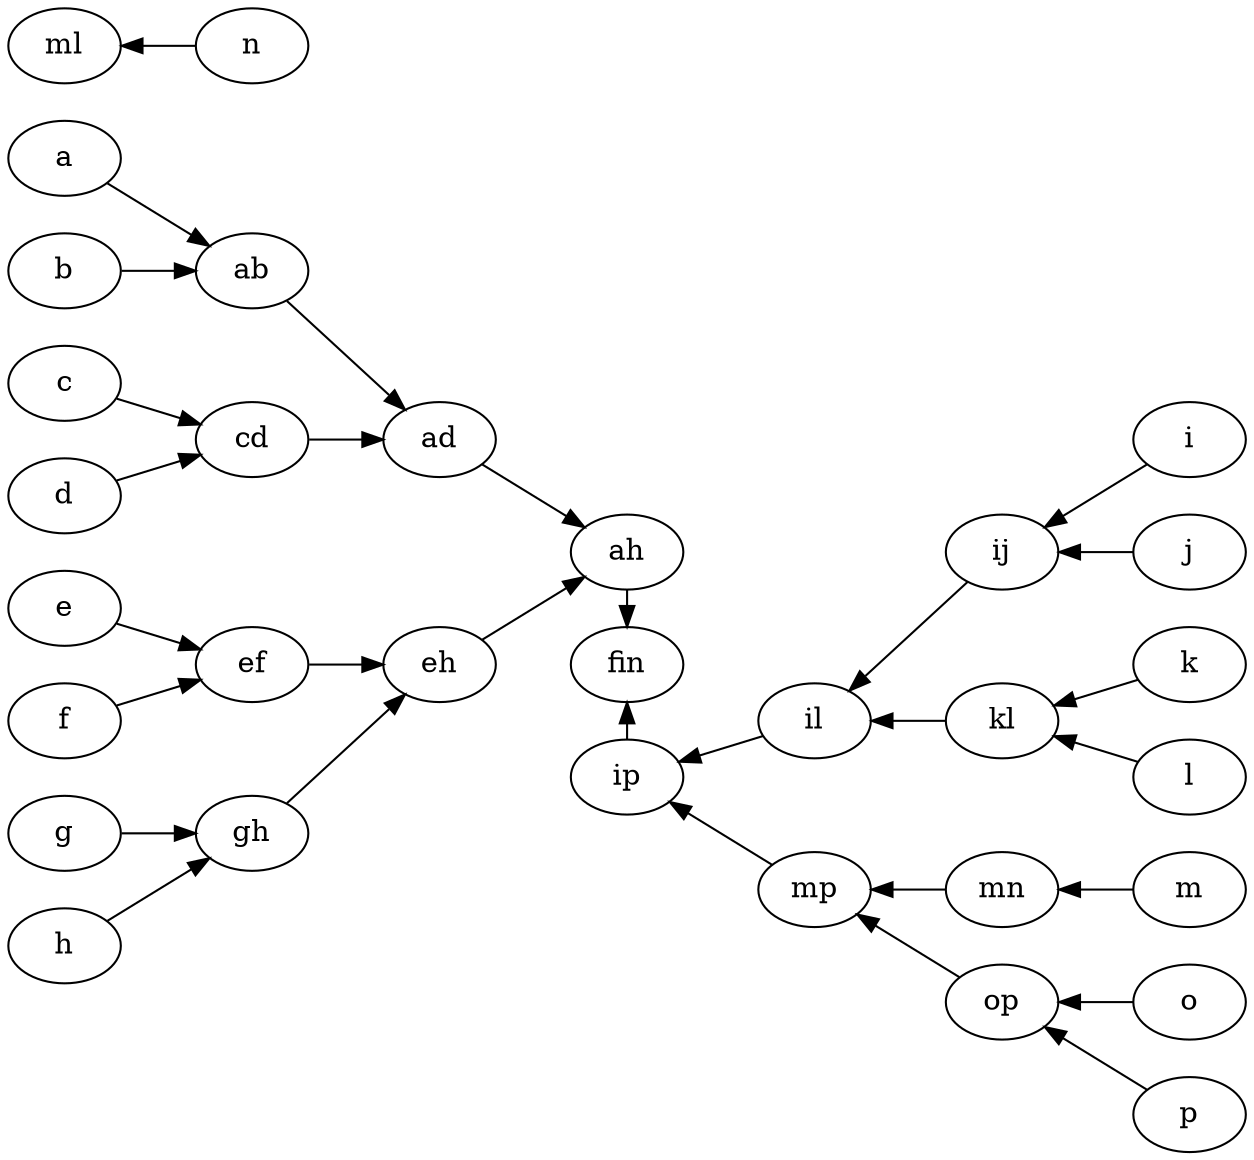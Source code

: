 digraph g {

  rankdir=LR;

  { rank=same; ah; fin; ip; }

  a -> ab -> ad -> ah -> fin;
  b -> ab;
  c -> cd -> ad;
  d -> cd;

  e -> ef -> eh -> ah;
  f -> ef;
  g -> gh -> eh;
  h -> gh;


  fin  -> ip -> il -> ij -> i [ dir=back ];
                      ij -> j [ dir=back ];
                il -> kl -> k [ dir=back ];
                      kl -> l [ dir=back ];
          ip -> mp -> mn -> m [ dir=back ];
                      ml -> n [ dir=back ];
                mp -> op -> o [ dir=back ];
                      op -> p [ dir=back ];

}
